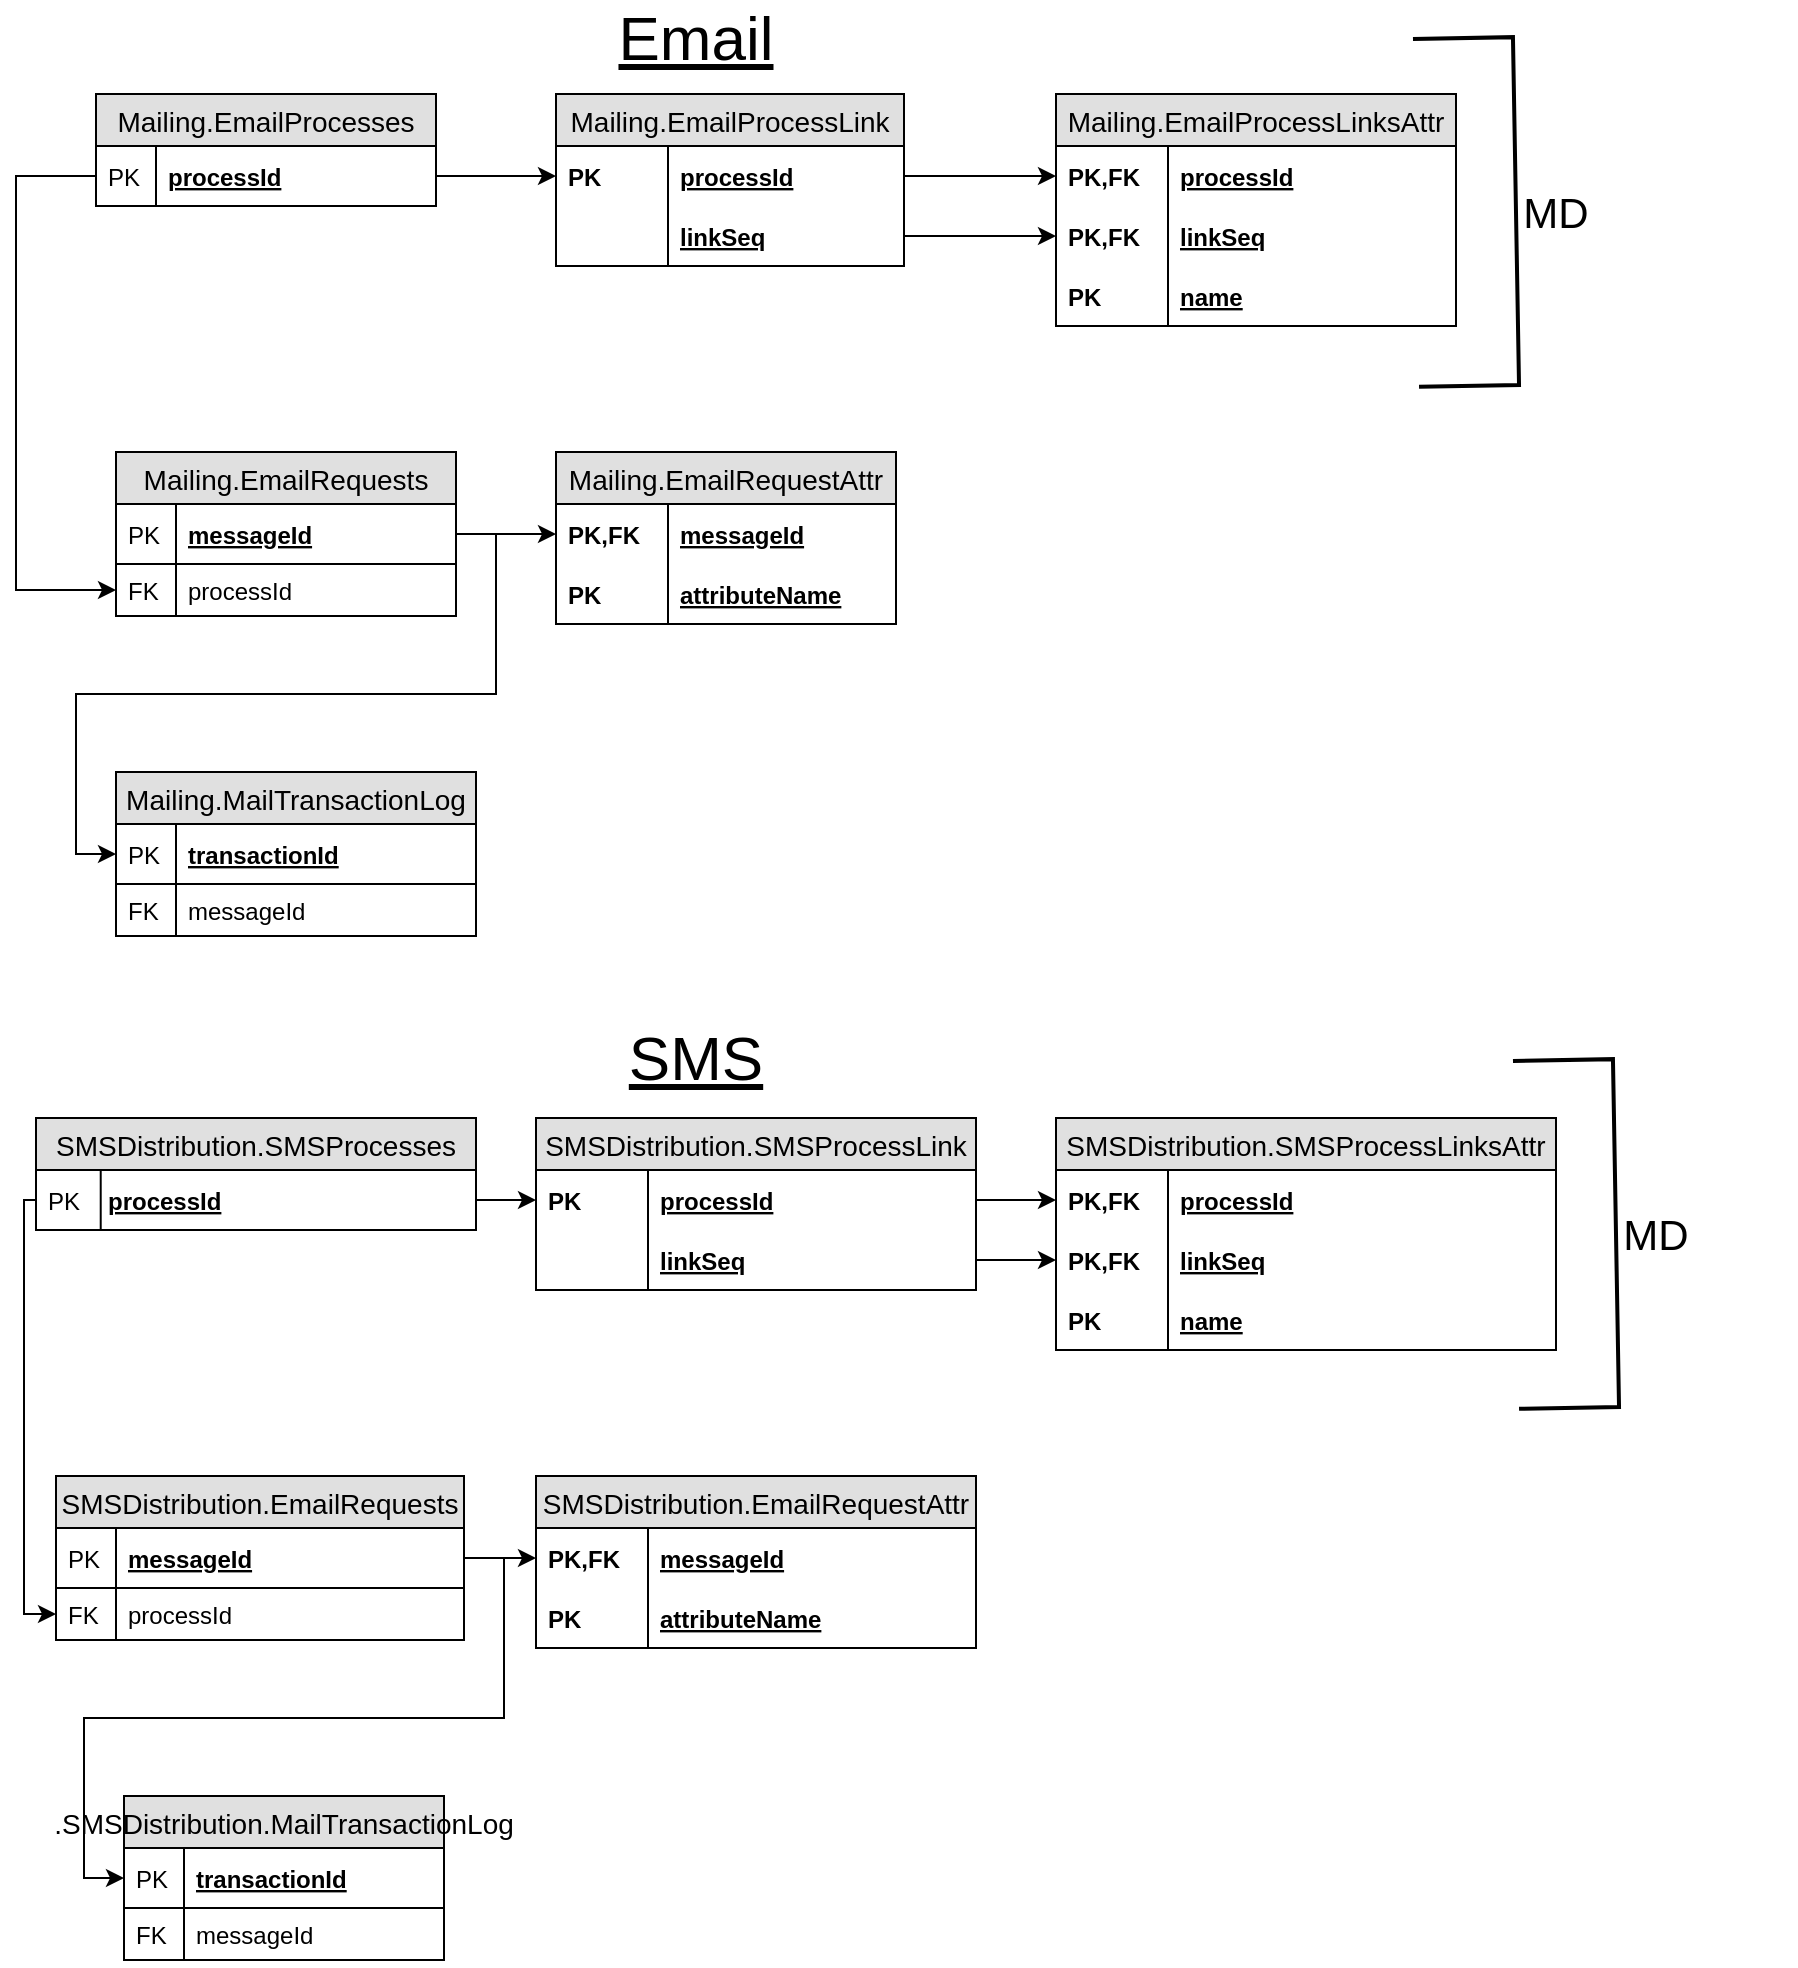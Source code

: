 <mxfile version="10.7.5" type="github"><diagram id="SB_Kls23tC7Y3D_4Yoh1" name="Page-1"><mxGraphModel dx="1394" dy="715" grid="1" gridSize="10" guides="1" tooltips="1" connect="1" arrows="1" fold="1" page="1" pageScale="1" pageWidth="850" pageHeight="1100" math="0" shadow="0"><root><mxCell id="0"/><mxCell id="1" parent="0"/><mxCell id="N1daHU1k654bWJSWbZei-3" value="Mailing.EmailProcesses" style="swimlane;fontStyle=0;childLayout=stackLayout;horizontal=1;startSize=26;fillColor=#e0e0e0;horizontalStack=0;resizeParent=1;resizeParentMax=0;resizeLast=0;collapsible=1;marginBottom=0;swimlaneFillColor=#ffffff;align=center;fontSize=14;" parent="1" vertex="1"><mxGeometry x="50" y="83" width="170" height="56" as="geometry"/></mxCell><mxCell id="N1daHU1k654bWJSWbZei-4" value="processId" style="shape=partialRectangle;top=0;left=0;right=0;bottom=1;align=left;verticalAlign=middle;fillColor=none;spacingLeft=34;spacingRight=4;overflow=hidden;rotatable=0;points=[[0,0.5],[1,0.5]];portConstraint=eastwest;dropTarget=0;fontStyle=5;fontSize=12;" parent="N1daHU1k654bWJSWbZei-3" vertex="1"><mxGeometry y="26" width="170" height="30" as="geometry"/></mxCell><mxCell id="N1daHU1k654bWJSWbZei-5" value="PK" style="shape=partialRectangle;top=0;left=0;bottom=0;fillColor=none;align=left;verticalAlign=middle;spacingLeft=4;spacingRight=4;overflow=hidden;rotatable=0;points=[];portConstraint=eastwest;part=1;fontSize=12;" parent="N1daHU1k654bWJSWbZei-4" vertex="1" connectable="0"><mxGeometry width="30" height="30" as="geometry"/></mxCell><mxCell id="8gAO9HkoRNxko6sKfsYA-1" value="Mailing.EmailProcessLink" style="swimlane;fontStyle=0;childLayout=stackLayout;horizontal=1;startSize=26;fillColor=#e0e0e0;horizontalStack=0;resizeParent=1;resizeParentMax=0;resizeLast=0;collapsible=1;marginBottom=0;swimlaneFillColor=#ffffff;align=center;fontSize=14;" parent="1" vertex="1"><mxGeometry x="280" y="83" width="174" height="86" as="geometry"/></mxCell><mxCell id="8gAO9HkoRNxko6sKfsYA-2" value="processId" style="shape=partialRectangle;top=0;left=0;right=0;bottom=0;align=left;verticalAlign=middle;fillColor=none;spacingLeft=60;spacingRight=4;overflow=hidden;rotatable=0;points=[[0,0.5],[1,0.5]];portConstraint=eastwest;dropTarget=0;fontStyle=5;fontSize=12;" parent="8gAO9HkoRNxko6sKfsYA-1" vertex="1"><mxGeometry y="26" width="174" height="30" as="geometry"/></mxCell><mxCell id="8gAO9HkoRNxko6sKfsYA-3" value="PK" style="shape=partialRectangle;fontStyle=1;top=0;left=0;bottom=0;fillColor=none;align=left;verticalAlign=middle;spacingLeft=4;spacingRight=4;overflow=hidden;rotatable=0;points=[];portConstraint=eastwest;part=1;fontSize=12;" parent="8gAO9HkoRNxko6sKfsYA-2" vertex="1" connectable="0"><mxGeometry width="56" height="30" as="geometry"/></mxCell><mxCell id="8gAO9HkoRNxko6sKfsYA-4" value="linkSeq" style="shape=partialRectangle;top=0;left=0;right=0;bottom=1;align=left;verticalAlign=middle;fillColor=none;spacingLeft=60;spacingRight=4;overflow=hidden;rotatable=0;points=[[0,0.5],[1,0.5]];portConstraint=eastwest;dropTarget=0;fontStyle=5;fontSize=12;" parent="8gAO9HkoRNxko6sKfsYA-1" vertex="1"><mxGeometry y="56" width="174" height="30" as="geometry"/></mxCell><mxCell id="8gAO9HkoRNxko6sKfsYA-5" value="" style="shape=partialRectangle;fontStyle=1;top=0;left=0;bottom=0;fillColor=none;align=left;verticalAlign=middle;spacingLeft=4;spacingRight=4;overflow=hidden;rotatable=0;points=[];portConstraint=eastwest;part=1;fontSize=12;" parent="8gAO9HkoRNxko6sKfsYA-4" vertex="1" connectable="0"><mxGeometry width="56" height="30" as="geometry"/></mxCell><mxCell id="8gAO9HkoRNxko6sKfsYA-8" style="edgeStyle=orthogonalEdgeStyle;rounded=0;orthogonalLoop=1;jettySize=auto;html=1;" parent="1" source="N1daHU1k654bWJSWbZei-4" target="8gAO9HkoRNxko6sKfsYA-2" edge="1"><mxGeometry relative="1" as="geometry"/></mxCell><mxCell id="8gAO9HkoRNxko6sKfsYA-16" value="Mailing.EmailProcessLinksAttr" style="swimlane;fontStyle=0;childLayout=stackLayout;horizontal=1;startSize=26;fillColor=#e0e0e0;horizontalStack=0;resizeParent=1;resizeParentMax=0;resizeLast=0;collapsible=1;marginBottom=0;swimlaneFillColor=#ffffff;align=center;fontSize=14;" parent="1" vertex="1"><mxGeometry x="530" y="83" width="200" height="116" as="geometry"/></mxCell><mxCell id="8gAO9HkoRNxko6sKfsYA-17" value="processId" style="shape=partialRectangle;top=0;left=0;right=0;bottom=0;align=left;verticalAlign=middle;fillColor=none;spacingLeft=60;spacingRight=4;overflow=hidden;rotatable=0;points=[[0,0.5],[1,0.5]];portConstraint=eastwest;dropTarget=0;fontStyle=5;fontSize=12;" parent="8gAO9HkoRNxko6sKfsYA-16" vertex="1"><mxGeometry y="26" width="200" height="30" as="geometry"/></mxCell><mxCell id="8gAO9HkoRNxko6sKfsYA-18" value="PK,FK" style="shape=partialRectangle;fontStyle=1;top=0;left=0;bottom=0;fillColor=none;align=left;verticalAlign=middle;spacingLeft=4;spacingRight=4;overflow=hidden;rotatable=0;points=[];portConstraint=eastwest;part=1;fontSize=12;" parent="8gAO9HkoRNxko6sKfsYA-17" vertex="1" connectable="0"><mxGeometry width="56" height="30" as="geometry"/></mxCell><mxCell id="8gAO9HkoRNxko6sKfsYA-19" value="linkSeq" style="shape=partialRectangle;top=0;left=0;right=0;bottom=1;align=left;verticalAlign=middle;fillColor=none;spacingLeft=60;spacingRight=4;overflow=hidden;rotatable=0;points=[[0,0.5],[1,0.5]];portConstraint=eastwest;dropTarget=0;fontStyle=5;fontSize=12;strokeColor=none;" parent="8gAO9HkoRNxko6sKfsYA-16" vertex="1"><mxGeometry y="56" width="200" height="30" as="geometry"/></mxCell><mxCell id="8gAO9HkoRNxko6sKfsYA-20" value="PK,FK" style="shape=partialRectangle;fontStyle=1;top=0;left=0;bottom=0;fillColor=none;align=left;verticalAlign=middle;spacingLeft=4;spacingRight=4;overflow=hidden;rotatable=0;points=[];portConstraint=eastwest;part=1;fontSize=12;" parent="8gAO9HkoRNxko6sKfsYA-19" vertex="1" connectable="0"><mxGeometry width="56" height="30" as="geometry"/></mxCell><mxCell id="8gAO9HkoRNxko6sKfsYA-23" value="name" style="shape=partialRectangle;top=0;left=0;right=0;bottom=1;align=left;verticalAlign=middle;fillColor=none;spacingLeft=60;spacingRight=4;overflow=hidden;rotatable=0;points=[[0,0.5],[1,0.5]];portConstraint=eastwest;dropTarget=0;fontStyle=5;fontSize=12;strokeColor=#000000;" parent="8gAO9HkoRNxko6sKfsYA-16" vertex="1"><mxGeometry y="86" width="200" height="30" as="geometry"/></mxCell><mxCell id="8gAO9HkoRNxko6sKfsYA-24" value="PK" style="shape=partialRectangle;fontStyle=1;top=0;left=0;bottom=0;fillColor=none;align=left;verticalAlign=middle;spacingLeft=4;spacingRight=4;overflow=hidden;rotatable=0;points=[];portConstraint=eastwest;part=1;fontSize=12;" parent="8gAO9HkoRNxko6sKfsYA-23" vertex="1" connectable="0"><mxGeometry width="56" height="30" as="geometry"/></mxCell><mxCell id="8gAO9HkoRNxko6sKfsYA-25" style="edgeStyle=orthogonalEdgeStyle;rounded=0;orthogonalLoop=1;jettySize=auto;html=1;" parent="1" source="8gAO9HkoRNxko6sKfsYA-2" target="8gAO9HkoRNxko6sKfsYA-17" edge="1"><mxGeometry relative="1" as="geometry"/></mxCell><mxCell id="8gAO9HkoRNxko6sKfsYA-26" style="edgeStyle=orthogonalEdgeStyle;rounded=0;orthogonalLoop=1;jettySize=auto;html=1;" parent="1" source="8gAO9HkoRNxko6sKfsYA-4" target="8gAO9HkoRNxko6sKfsYA-19" edge="1"><mxGeometry relative="1" as="geometry"/></mxCell><mxCell id="8gAO9HkoRNxko6sKfsYA-31" value="Mailing.EmailRequests" style="swimlane;fontStyle=0;childLayout=stackLayout;horizontal=1;startSize=26;fillColor=#e0e0e0;horizontalStack=0;resizeParent=1;resizeParentMax=0;resizeLast=0;collapsible=1;marginBottom=0;swimlaneFillColor=#ffffff;align=center;fontSize=14;strokeColor=#000000;" parent="1" vertex="1"><mxGeometry x="60" y="262" width="170" height="82" as="geometry"/></mxCell><mxCell id="8gAO9HkoRNxko6sKfsYA-32" value="messageId" style="shape=partialRectangle;top=0;left=0;right=0;bottom=1;align=left;verticalAlign=middle;fillColor=none;spacingLeft=34;spacingRight=4;overflow=hidden;rotatable=0;points=[[0,0.5],[1,0.5]];portConstraint=eastwest;dropTarget=0;fontStyle=5;fontSize=12;" parent="8gAO9HkoRNxko6sKfsYA-31" vertex="1"><mxGeometry y="26" width="170" height="30" as="geometry"/></mxCell><mxCell id="8gAO9HkoRNxko6sKfsYA-33" value="PK" style="shape=partialRectangle;top=0;left=0;bottom=0;fillColor=none;align=left;verticalAlign=middle;spacingLeft=4;spacingRight=4;overflow=hidden;rotatable=0;points=[];portConstraint=eastwest;part=1;fontSize=12;" parent="8gAO9HkoRNxko6sKfsYA-32" vertex="1" connectable="0"><mxGeometry width="30" height="30" as="geometry"/></mxCell><mxCell id="8gAO9HkoRNxko6sKfsYA-34" value="processId" style="shape=partialRectangle;top=0;left=0;right=0;bottom=0;align=left;verticalAlign=top;fillColor=none;spacingLeft=34;spacingRight=4;overflow=hidden;rotatable=0;points=[[0,0.5],[1,0.5]];portConstraint=eastwest;dropTarget=0;fontSize=12;" parent="8gAO9HkoRNxko6sKfsYA-31" vertex="1"><mxGeometry y="56" width="170" height="26" as="geometry"/></mxCell><mxCell id="8gAO9HkoRNxko6sKfsYA-35" value="FK" style="shape=partialRectangle;top=0;left=0;bottom=0;fillColor=none;align=left;verticalAlign=top;spacingLeft=4;spacingRight=4;overflow=hidden;rotatable=0;points=[];portConstraint=eastwest;part=1;fontSize=12;" parent="8gAO9HkoRNxko6sKfsYA-34" vertex="1" connectable="0"><mxGeometry width="30" height="26" as="geometry"/></mxCell><mxCell id="8gAO9HkoRNxko6sKfsYA-60" style="edgeStyle=orthogonalEdgeStyle;rounded=0;orthogonalLoop=1;jettySize=auto;html=1;" parent="1" source="N1daHU1k654bWJSWbZei-4" target="8gAO9HkoRNxko6sKfsYA-34" edge="1"><mxGeometry relative="1" as="geometry"><Array as="points"><mxPoint x="10" y="124"/><mxPoint x="10" y="331"/></Array></mxGeometry></mxCell><mxCell id="8gAO9HkoRNxko6sKfsYA-72" value="Mailing.EmailRequestAttr" style="swimlane;fontStyle=0;childLayout=stackLayout;horizontal=1;startSize=26;fillColor=#e0e0e0;horizontalStack=0;resizeParent=1;resizeParentMax=0;resizeLast=0;collapsible=1;marginBottom=0;swimlaneFillColor=#ffffff;align=center;fontSize=14;strokeColor=#000000;" parent="1" vertex="1"><mxGeometry x="280" y="262" width="170" height="86" as="geometry"/></mxCell><mxCell id="8gAO9HkoRNxko6sKfsYA-73" value="messageId" style="shape=partialRectangle;top=0;left=0;right=0;bottom=0;align=left;verticalAlign=middle;fillColor=none;spacingLeft=60;spacingRight=4;overflow=hidden;rotatable=0;points=[[0,0.5],[1,0.5]];portConstraint=eastwest;dropTarget=0;fontStyle=5;fontSize=12;" parent="8gAO9HkoRNxko6sKfsYA-72" vertex="1"><mxGeometry y="26" width="170" height="30" as="geometry"/></mxCell><mxCell id="8gAO9HkoRNxko6sKfsYA-74" value="PK,FK" style="shape=partialRectangle;fontStyle=1;top=0;left=0;bottom=0;fillColor=none;align=left;verticalAlign=middle;spacingLeft=4;spacingRight=4;overflow=hidden;rotatable=0;points=[];portConstraint=eastwest;part=1;fontSize=12;" parent="8gAO9HkoRNxko6sKfsYA-73" vertex="1" connectable="0"><mxGeometry width="56" height="30" as="geometry"/></mxCell><mxCell id="8gAO9HkoRNxko6sKfsYA-75" value="attributeName" style="shape=partialRectangle;top=0;left=0;right=0;bottom=1;align=left;verticalAlign=middle;fillColor=none;spacingLeft=60;spacingRight=4;overflow=hidden;rotatable=0;points=[[0,0.5],[1,0.5]];portConstraint=eastwest;dropTarget=0;fontStyle=5;fontSize=12;" parent="8gAO9HkoRNxko6sKfsYA-72" vertex="1"><mxGeometry y="56" width="170" height="30" as="geometry"/></mxCell><mxCell id="8gAO9HkoRNxko6sKfsYA-76" value="PK" style="shape=partialRectangle;fontStyle=1;top=0;left=0;bottom=0;fillColor=none;align=left;verticalAlign=middle;spacingLeft=4;spacingRight=4;overflow=hidden;rotatable=0;points=[];portConstraint=eastwest;part=1;fontSize=12;" parent="8gAO9HkoRNxko6sKfsYA-75" vertex="1" connectable="0"><mxGeometry width="56" height="30" as="geometry"/></mxCell><mxCell id="8gAO9HkoRNxko6sKfsYA-79" style="edgeStyle=orthogonalEdgeStyle;rounded=0;orthogonalLoop=1;jettySize=auto;html=1;" parent="1" source="8gAO9HkoRNxko6sKfsYA-32" target="8gAO9HkoRNxko6sKfsYA-73" edge="1"><mxGeometry relative="1" as="geometry"/></mxCell><mxCell id="sQICtqxusCz0Yflx1RKA-1" value="Mailing.MailTransactionLog" style="swimlane;fontStyle=0;childLayout=stackLayout;horizontal=1;startSize=26;fillColor=#e0e0e0;horizontalStack=0;resizeParent=1;resizeParentMax=0;resizeLast=0;collapsible=1;marginBottom=0;swimlaneFillColor=#ffffff;align=center;fontSize=14;" parent="1" vertex="1"><mxGeometry x="60" y="422" width="180" height="82" as="geometry"/></mxCell><mxCell id="sQICtqxusCz0Yflx1RKA-2" value="transactionId" style="shape=partialRectangle;top=0;left=0;right=0;bottom=1;align=left;verticalAlign=middle;fillColor=none;spacingLeft=34;spacingRight=4;overflow=hidden;rotatable=0;points=[[0,0.5],[1,0.5]];portConstraint=eastwest;dropTarget=0;fontStyle=5;fontSize=12;" parent="sQICtqxusCz0Yflx1RKA-1" vertex="1"><mxGeometry y="26" width="180" height="30" as="geometry"/></mxCell><mxCell id="sQICtqxusCz0Yflx1RKA-3" value="PK" style="shape=partialRectangle;top=0;left=0;bottom=0;fillColor=none;align=left;verticalAlign=middle;spacingLeft=4;spacingRight=4;overflow=hidden;rotatable=0;points=[];portConstraint=eastwest;part=1;fontSize=12;" parent="sQICtqxusCz0Yflx1RKA-2" vertex="1" connectable="0"><mxGeometry width="30" height="30" as="geometry"/></mxCell><mxCell id="sQICtqxusCz0Yflx1RKA-4" value="messageId" style="shape=partialRectangle;top=0;left=0;right=0;bottom=0;align=left;verticalAlign=top;fillColor=none;spacingLeft=34;spacingRight=4;overflow=hidden;rotatable=0;points=[[0,0.5],[1,0.5]];portConstraint=eastwest;dropTarget=0;fontSize=12;" parent="sQICtqxusCz0Yflx1RKA-1" vertex="1"><mxGeometry y="56" width="180" height="26" as="geometry"/></mxCell><mxCell id="sQICtqxusCz0Yflx1RKA-5" value="FK" style="shape=partialRectangle;top=0;left=0;bottom=0;fillColor=none;align=left;verticalAlign=top;spacingLeft=4;spacingRight=4;overflow=hidden;rotatable=0;points=[];portConstraint=eastwest;part=1;fontSize=12;" parent="sQICtqxusCz0Yflx1RKA-4" vertex="1" connectable="0"><mxGeometry width="30" height="26" as="geometry"/></mxCell><mxCell id="sQICtqxusCz0Yflx1RKA-12" style="edgeStyle=orthogonalEdgeStyle;rounded=0;orthogonalLoop=1;jettySize=auto;html=1;entryX=0;entryY=0.5;entryDx=0;entryDy=0;" parent="1" source="8gAO9HkoRNxko6sKfsYA-32" target="sQICtqxusCz0Yflx1RKA-2" edge="1"><mxGeometry relative="1" as="geometry"><mxPoint x="50" y="472" as="targetPoint"/></mxGeometry></mxCell><mxCell id="GCotmELVGBisec9pR1nT-1" value="SMSDistribution.SMSProcesses" style="swimlane;fontStyle=0;childLayout=stackLayout;horizontal=1;startSize=26;fillColor=#e0e0e0;horizontalStack=0;resizeParent=1;resizeParentMax=0;resizeLast=0;collapsible=1;marginBottom=0;swimlaneFillColor=#ffffff;align=center;fontSize=14;" vertex="1" parent="1"><mxGeometry x="20" y="595" width="220" height="56" as="geometry"/></mxCell><mxCell id="GCotmELVGBisec9pR1nT-2" value="processId" style="shape=partialRectangle;top=0;left=0;right=0;bottom=1;align=left;verticalAlign=middle;fillColor=none;spacingLeft=34;spacingRight=4;overflow=hidden;rotatable=0;points=[[0,0.5],[1,0.5]];portConstraint=eastwest;dropTarget=0;fontStyle=5;fontSize=12;" vertex="1" parent="GCotmELVGBisec9pR1nT-1"><mxGeometry y="26" width="220" height="30" as="geometry"/></mxCell><mxCell id="GCotmELVGBisec9pR1nT-3" value="PK" style="shape=partialRectangle;top=0;left=0;bottom=0;fillColor=none;align=left;verticalAlign=middle;spacingLeft=4;spacingRight=4;overflow=hidden;rotatable=0;points=[];portConstraint=eastwest;part=1;fontSize=12;" vertex="1" connectable="0" parent="GCotmELVGBisec9pR1nT-2"><mxGeometry width="32.353" height="30" as="geometry"/></mxCell><mxCell id="GCotmELVGBisec9pR1nT-6" value="SMSDistribution.SMSProcessLink" style="swimlane;fontStyle=0;childLayout=stackLayout;horizontal=1;startSize=26;fillColor=#e0e0e0;horizontalStack=0;resizeParent=1;resizeParentMax=0;resizeLast=0;collapsible=1;marginBottom=0;swimlaneFillColor=#ffffff;align=center;fontSize=14;" vertex="1" parent="1"><mxGeometry x="270" y="595" width="220" height="86" as="geometry"/></mxCell><mxCell id="GCotmELVGBisec9pR1nT-7" value="processId" style="shape=partialRectangle;top=0;left=0;right=0;bottom=0;align=left;verticalAlign=middle;fillColor=none;spacingLeft=60;spacingRight=4;overflow=hidden;rotatable=0;points=[[0,0.5],[1,0.5]];portConstraint=eastwest;dropTarget=0;fontStyle=5;fontSize=12;" vertex="1" parent="GCotmELVGBisec9pR1nT-6"><mxGeometry y="26" width="220" height="30" as="geometry"/></mxCell><mxCell id="GCotmELVGBisec9pR1nT-8" value="PK" style="shape=partialRectangle;fontStyle=1;top=0;left=0;bottom=0;fillColor=none;align=left;verticalAlign=middle;spacingLeft=4;spacingRight=4;overflow=hidden;rotatable=0;points=[];portConstraint=eastwest;part=1;fontSize=12;" vertex="1" connectable="0" parent="GCotmELVGBisec9pR1nT-7"><mxGeometry width="56" height="30" as="geometry"/></mxCell><mxCell id="GCotmELVGBisec9pR1nT-9" value="linkSeq" style="shape=partialRectangle;top=0;left=0;right=0;bottom=1;align=left;verticalAlign=middle;fillColor=none;spacingLeft=60;spacingRight=4;overflow=hidden;rotatable=0;points=[[0,0.5],[1,0.5]];portConstraint=eastwest;dropTarget=0;fontStyle=5;fontSize=12;" vertex="1" parent="GCotmELVGBisec9pR1nT-6"><mxGeometry y="56" width="220" height="30" as="geometry"/></mxCell><mxCell id="GCotmELVGBisec9pR1nT-10" value="" style="shape=partialRectangle;fontStyle=1;top=0;left=0;bottom=0;fillColor=none;align=left;verticalAlign=middle;spacingLeft=4;spacingRight=4;overflow=hidden;rotatable=0;points=[];portConstraint=eastwest;part=1;fontSize=12;" vertex="1" connectable="0" parent="GCotmELVGBisec9pR1nT-9"><mxGeometry width="56" height="30" as="geometry"/></mxCell><mxCell id="GCotmELVGBisec9pR1nT-11" style="edgeStyle=orthogonalEdgeStyle;rounded=0;orthogonalLoop=1;jettySize=auto;html=1;" edge="1" source="GCotmELVGBisec9pR1nT-2" target="GCotmELVGBisec9pR1nT-7" parent="1"><mxGeometry relative="1" as="geometry"/></mxCell><mxCell id="GCotmELVGBisec9pR1nT-12" value="SMSDistribution.SMSProcessLinksAttr" style="swimlane;fontStyle=0;childLayout=stackLayout;horizontal=1;startSize=26;fillColor=#e0e0e0;horizontalStack=0;resizeParent=1;resizeParentMax=0;resizeLast=0;collapsible=1;marginBottom=0;swimlaneFillColor=#ffffff;align=center;fontSize=14;" vertex="1" parent="1"><mxGeometry x="530" y="595" width="250" height="116" as="geometry"/></mxCell><mxCell id="GCotmELVGBisec9pR1nT-13" value="processId" style="shape=partialRectangle;top=0;left=0;right=0;bottom=0;align=left;verticalAlign=middle;fillColor=none;spacingLeft=60;spacingRight=4;overflow=hidden;rotatable=0;points=[[0,0.5],[1,0.5]];portConstraint=eastwest;dropTarget=0;fontStyle=5;fontSize=12;" vertex="1" parent="GCotmELVGBisec9pR1nT-12"><mxGeometry y="26" width="250" height="30" as="geometry"/></mxCell><mxCell id="GCotmELVGBisec9pR1nT-14" value="PK,FK" style="shape=partialRectangle;fontStyle=1;top=0;left=0;bottom=0;fillColor=none;align=left;verticalAlign=middle;spacingLeft=4;spacingRight=4;overflow=hidden;rotatable=0;points=[];portConstraint=eastwest;part=1;fontSize=12;" vertex="1" connectable="0" parent="GCotmELVGBisec9pR1nT-13"><mxGeometry width="56" height="30" as="geometry"/></mxCell><mxCell id="GCotmELVGBisec9pR1nT-15" value="linkSeq" style="shape=partialRectangle;top=0;left=0;right=0;bottom=1;align=left;verticalAlign=middle;fillColor=none;spacingLeft=60;spacingRight=4;overflow=hidden;rotatable=0;points=[[0,0.5],[1,0.5]];portConstraint=eastwest;dropTarget=0;fontStyle=5;fontSize=12;strokeColor=none;" vertex="1" parent="GCotmELVGBisec9pR1nT-12"><mxGeometry y="56" width="250" height="30" as="geometry"/></mxCell><mxCell id="GCotmELVGBisec9pR1nT-16" value="PK,FK" style="shape=partialRectangle;fontStyle=1;top=0;left=0;bottom=0;fillColor=none;align=left;verticalAlign=middle;spacingLeft=4;spacingRight=4;overflow=hidden;rotatable=0;points=[];portConstraint=eastwest;part=1;fontSize=12;" vertex="1" connectable="0" parent="GCotmELVGBisec9pR1nT-15"><mxGeometry width="56" height="30" as="geometry"/></mxCell><mxCell id="GCotmELVGBisec9pR1nT-17" value="name" style="shape=partialRectangle;top=0;left=0;right=0;bottom=1;align=left;verticalAlign=middle;fillColor=none;spacingLeft=60;spacingRight=4;overflow=hidden;rotatable=0;points=[[0,0.5],[1,0.5]];portConstraint=eastwest;dropTarget=0;fontStyle=5;fontSize=12;strokeColor=#000000;" vertex="1" parent="GCotmELVGBisec9pR1nT-12"><mxGeometry y="86" width="250" height="30" as="geometry"/></mxCell><mxCell id="GCotmELVGBisec9pR1nT-18" value="PK" style="shape=partialRectangle;fontStyle=1;top=0;left=0;bottom=0;fillColor=none;align=left;verticalAlign=middle;spacingLeft=4;spacingRight=4;overflow=hidden;rotatable=0;points=[];portConstraint=eastwest;part=1;fontSize=12;" vertex="1" connectable="0" parent="GCotmELVGBisec9pR1nT-17"><mxGeometry width="56" height="30" as="geometry"/></mxCell><mxCell id="GCotmELVGBisec9pR1nT-19" style="edgeStyle=orthogonalEdgeStyle;rounded=0;orthogonalLoop=1;jettySize=auto;html=1;" edge="1" source="GCotmELVGBisec9pR1nT-7" target="GCotmELVGBisec9pR1nT-13" parent="1"><mxGeometry relative="1" as="geometry"/></mxCell><mxCell id="GCotmELVGBisec9pR1nT-20" style="edgeStyle=orthogonalEdgeStyle;rounded=0;orthogonalLoop=1;jettySize=auto;html=1;" edge="1" source="GCotmELVGBisec9pR1nT-9" target="GCotmELVGBisec9pR1nT-15" parent="1"><mxGeometry relative="1" as="geometry"/></mxCell><mxCell id="GCotmELVGBisec9pR1nT-21" value="SMSDistribution.EmailRequests" style="swimlane;fontStyle=0;childLayout=stackLayout;horizontal=1;startSize=26;fillColor=#e0e0e0;horizontalStack=0;resizeParent=1;resizeParentMax=0;resizeLast=0;collapsible=1;marginBottom=0;swimlaneFillColor=#ffffff;align=center;fontSize=14;strokeColor=#000000;" vertex="1" parent="1"><mxGeometry x="30" y="774" width="204" height="82" as="geometry"/></mxCell><mxCell id="GCotmELVGBisec9pR1nT-22" value="messageId" style="shape=partialRectangle;top=0;left=0;right=0;bottom=1;align=left;verticalAlign=middle;fillColor=none;spacingLeft=34;spacingRight=4;overflow=hidden;rotatable=0;points=[[0,0.5],[1,0.5]];portConstraint=eastwest;dropTarget=0;fontStyle=5;fontSize=12;" vertex="1" parent="GCotmELVGBisec9pR1nT-21"><mxGeometry y="26" width="204" height="30" as="geometry"/></mxCell><mxCell id="GCotmELVGBisec9pR1nT-23" value="PK" style="shape=partialRectangle;top=0;left=0;bottom=0;fillColor=none;align=left;verticalAlign=middle;spacingLeft=4;spacingRight=4;overflow=hidden;rotatable=0;points=[];portConstraint=eastwest;part=1;fontSize=12;" vertex="1" connectable="0" parent="GCotmELVGBisec9pR1nT-22"><mxGeometry width="30" height="30" as="geometry"/></mxCell><mxCell id="GCotmELVGBisec9pR1nT-24" value="processId" style="shape=partialRectangle;top=0;left=0;right=0;bottom=0;align=left;verticalAlign=top;fillColor=none;spacingLeft=34;spacingRight=4;overflow=hidden;rotatable=0;points=[[0,0.5],[1,0.5]];portConstraint=eastwest;dropTarget=0;fontSize=12;" vertex="1" parent="GCotmELVGBisec9pR1nT-21"><mxGeometry y="56" width="204" height="26" as="geometry"/></mxCell><mxCell id="GCotmELVGBisec9pR1nT-25" value="FK" style="shape=partialRectangle;top=0;left=0;bottom=0;fillColor=none;align=left;verticalAlign=top;spacingLeft=4;spacingRight=4;overflow=hidden;rotatable=0;points=[];portConstraint=eastwest;part=1;fontSize=12;" vertex="1" connectable="0" parent="GCotmELVGBisec9pR1nT-24"><mxGeometry width="30" height="26" as="geometry"/></mxCell><mxCell id="GCotmELVGBisec9pR1nT-26" style="edgeStyle=orthogonalEdgeStyle;rounded=0;orthogonalLoop=1;jettySize=auto;html=1;" edge="1" source="GCotmELVGBisec9pR1nT-2" target="GCotmELVGBisec9pR1nT-24" parent="1"><mxGeometry relative="1" as="geometry"><Array as="points"><mxPoint x="14" y="636"/><mxPoint x="14" y="843"/></Array></mxGeometry></mxCell><mxCell id="GCotmELVGBisec9pR1nT-27" value="SMSDistribution.EmailRequestAttr" style="swimlane;fontStyle=0;childLayout=stackLayout;horizontal=1;startSize=26;fillColor=#e0e0e0;horizontalStack=0;resizeParent=1;resizeParentMax=0;resizeLast=0;collapsible=1;marginBottom=0;swimlaneFillColor=#ffffff;align=center;fontSize=14;strokeColor=#000000;" vertex="1" parent="1"><mxGeometry x="270" y="774" width="220" height="86" as="geometry"/></mxCell><mxCell id="GCotmELVGBisec9pR1nT-28" value="messageId" style="shape=partialRectangle;top=0;left=0;right=0;bottom=0;align=left;verticalAlign=middle;fillColor=none;spacingLeft=60;spacingRight=4;overflow=hidden;rotatable=0;points=[[0,0.5],[1,0.5]];portConstraint=eastwest;dropTarget=0;fontStyle=5;fontSize=12;" vertex="1" parent="GCotmELVGBisec9pR1nT-27"><mxGeometry y="26" width="220" height="30" as="geometry"/></mxCell><mxCell id="GCotmELVGBisec9pR1nT-29" value="PK,FK" style="shape=partialRectangle;fontStyle=1;top=0;left=0;bottom=0;fillColor=none;align=left;verticalAlign=middle;spacingLeft=4;spacingRight=4;overflow=hidden;rotatable=0;points=[];portConstraint=eastwest;part=1;fontSize=12;" vertex="1" connectable="0" parent="GCotmELVGBisec9pR1nT-28"><mxGeometry width="56" height="30" as="geometry"/></mxCell><mxCell id="GCotmELVGBisec9pR1nT-30" value="attributeName" style="shape=partialRectangle;top=0;left=0;right=0;bottom=1;align=left;verticalAlign=middle;fillColor=none;spacingLeft=60;spacingRight=4;overflow=hidden;rotatable=0;points=[[0,0.5],[1,0.5]];portConstraint=eastwest;dropTarget=0;fontStyle=5;fontSize=12;" vertex="1" parent="GCotmELVGBisec9pR1nT-27"><mxGeometry y="56" width="220" height="30" as="geometry"/></mxCell><mxCell id="GCotmELVGBisec9pR1nT-31" value="PK" style="shape=partialRectangle;fontStyle=1;top=0;left=0;bottom=0;fillColor=none;align=left;verticalAlign=middle;spacingLeft=4;spacingRight=4;overflow=hidden;rotatable=0;points=[];portConstraint=eastwest;part=1;fontSize=12;" vertex="1" connectable="0" parent="GCotmELVGBisec9pR1nT-30"><mxGeometry width="56" height="30" as="geometry"/></mxCell><mxCell id="GCotmELVGBisec9pR1nT-32" style="edgeStyle=orthogonalEdgeStyle;rounded=0;orthogonalLoop=1;jettySize=auto;html=1;" edge="1" source="GCotmELVGBisec9pR1nT-22" target="GCotmELVGBisec9pR1nT-28" parent="1"><mxGeometry relative="1" as="geometry"/></mxCell><mxCell id="GCotmELVGBisec9pR1nT-33" value=".SMSDistribution.MailTransactionLog" style="swimlane;fontStyle=0;childLayout=stackLayout;horizontal=1;startSize=26;fillColor=#e0e0e0;horizontalStack=0;resizeParent=1;resizeParentMax=0;resizeLast=0;collapsible=1;marginBottom=0;swimlaneFillColor=#ffffff;align=center;fontSize=14;" vertex="1" parent="1"><mxGeometry x="64" y="934" width="160" height="82" as="geometry"/></mxCell><mxCell id="GCotmELVGBisec9pR1nT-34" value="transactionId" style="shape=partialRectangle;top=0;left=0;right=0;bottom=1;align=left;verticalAlign=middle;fillColor=none;spacingLeft=34;spacingRight=4;overflow=hidden;rotatable=0;points=[[0,0.5],[1,0.5]];portConstraint=eastwest;dropTarget=0;fontStyle=5;fontSize=12;" vertex="1" parent="GCotmELVGBisec9pR1nT-33"><mxGeometry y="26" width="160" height="30" as="geometry"/></mxCell><mxCell id="GCotmELVGBisec9pR1nT-35" value="PK" style="shape=partialRectangle;top=0;left=0;bottom=0;fillColor=none;align=left;verticalAlign=middle;spacingLeft=4;spacingRight=4;overflow=hidden;rotatable=0;points=[];portConstraint=eastwest;part=1;fontSize=12;" vertex="1" connectable="0" parent="GCotmELVGBisec9pR1nT-34"><mxGeometry width="30" height="30" as="geometry"/></mxCell><mxCell id="GCotmELVGBisec9pR1nT-36" value="messageId" style="shape=partialRectangle;top=0;left=0;right=0;bottom=0;align=left;verticalAlign=top;fillColor=none;spacingLeft=34;spacingRight=4;overflow=hidden;rotatable=0;points=[[0,0.5],[1,0.5]];portConstraint=eastwest;dropTarget=0;fontSize=12;" vertex="1" parent="GCotmELVGBisec9pR1nT-33"><mxGeometry y="56" width="160" height="26" as="geometry"/></mxCell><mxCell id="GCotmELVGBisec9pR1nT-37" value="FK" style="shape=partialRectangle;top=0;left=0;bottom=0;fillColor=none;align=left;verticalAlign=top;spacingLeft=4;spacingRight=4;overflow=hidden;rotatable=0;points=[];portConstraint=eastwest;part=1;fontSize=12;" vertex="1" connectable="0" parent="GCotmELVGBisec9pR1nT-36"><mxGeometry width="30" height="26" as="geometry"/></mxCell><mxCell id="GCotmELVGBisec9pR1nT-38" style="edgeStyle=orthogonalEdgeStyle;rounded=0;orthogonalLoop=1;jettySize=auto;html=1;entryX=0;entryY=0.5;entryDx=0;entryDy=0;" edge="1" source="GCotmELVGBisec9pR1nT-22" target="GCotmELVGBisec9pR1nT-34" parent="1"><mxGeometry relative="1" as="geometry"><mxPoint x="54" y="984" as="targetPoint"/></mxGeometry></mxCell><mxCell id="GCotmELVGBisec9pR1nT-39" value="Email" style="text;html=1;strokeColor=none;fillColor=none;align=center;verticalAlign=middle;whiteSpace=wrap;rounded=0;fontSize=31;fontStyle=4" vertex="1" parent="1"><mxGeometry x="280" y="40" width="140" height="30" as="geometry"/></mxCell><mxCell id="GCotmELVGBisec9pR1nT-40" value="SMS" style="text;html=1;strokeColor=none;fillColor=none;align=center;verticalAlign=middle;whiteSpace=wrap;rounded=0;fontSize=31;fontStyle=4" vertex="1" parent="1"><mxGeometry x="280" y="550" width="140" height="30" as="geometry"/></mxCell><mxCell id="GCotmELVGBisec9pR1nT-43" value="" style="strokeWidth=2;html=1;shape=mxgraph.flowchart.annotation_1;align=left;pointerEvents=1;fontSize=31;rotation=179;" vertex="1" parent="1"><mxGeometry x="710" y="55" width="50" height="174" as="geometry"/></mxCell><mxCell id="GCotmELVGBisec9pR1nT-45" value="MD" style="text;html=1;strokeColor=none;fillColor=none;align=center;verticalAlign=middle;whiteSpace=wrap;rounded=0;fontSize=21;fontStyle=0" vertex="1" parent="1"><mxGeometry x="710" y="127" width="140" height="30" as="geometry"/></mxCell><mxCell id="GCotmELVGBisec9pR1nT-46" value="" style="strokeWidth=2;html=1;shape=mxgraph.flowchart.annotation_1;align=left;pointerEvents=1;fontSize=31;rotation=179;" vertex="1" parent="1"><mxGeometry x="760" y="566" width="50" height="174" as="geometry"/></mxCell><mxCell id="GCotmELVGBisec9pR1nT-47" value="MD" style="text;html=1;strokeColor=none;fillColor=none;align=center;verticalAlign=middle;whiteSpace=wrap;rounded=0;fontSize=21;fontStyle=0" vertex="1" parent="1"><mxGeometry x="760" y="638" width="140" height="30" as="geometry"/></mxCell></root></mxGraphModel></diagram></mxfile>